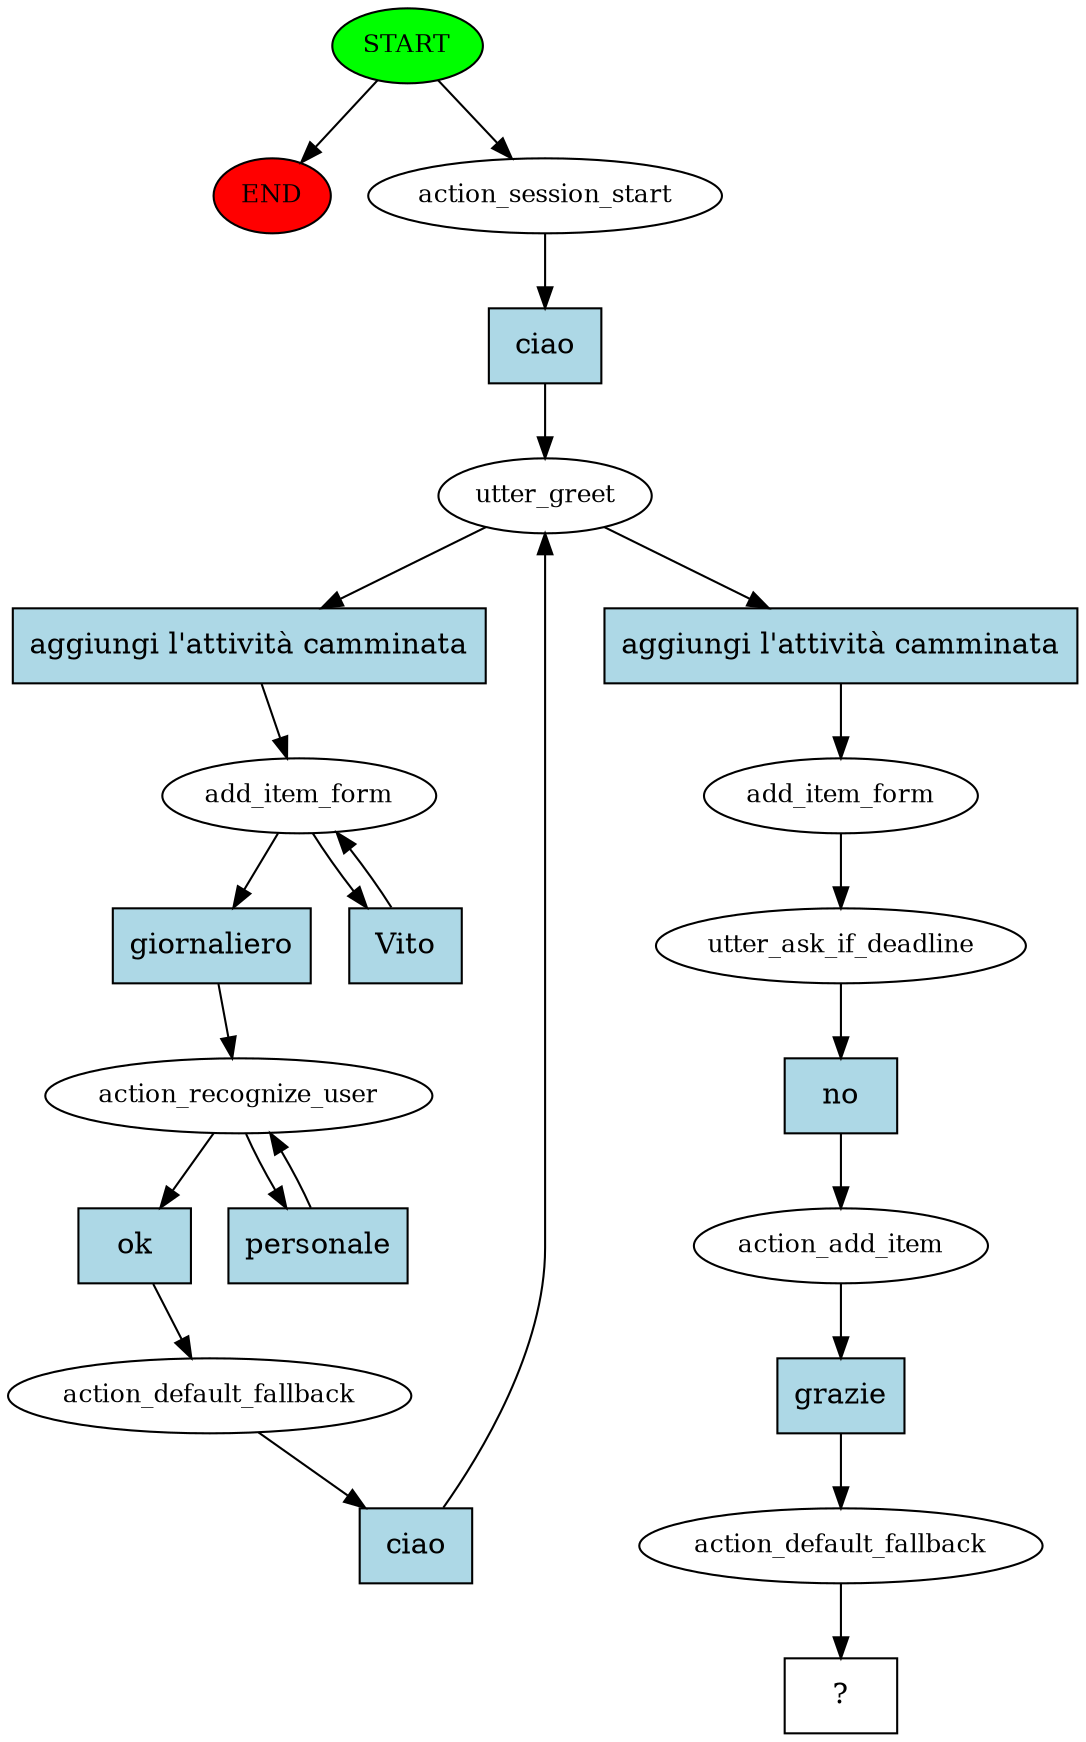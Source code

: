 digraph  {
0 [class="start active", fillcolor=green, fontsize=12, label=START, style=filled];
"-1" [class=end, fillcolor=red, fontsize=12, label=END, style=filled];
1 [class=active, fontsize=12, label=action_session_start];
2 [class=active, fontsize=12, label=utter_greet];
3 [class=active, fontsize=12, label=add_item_form];
5 [class=active, fontsize=12, label=action_recognize_user];
7 [class=active, fontsize=12, label=action_default_fallback];
9 [class=active, fontsize=12, label=add_item_form];
10 [class=active, fontsize=12, label=utter_ask_if_deadline];
11 [class=active, fontsize=12, label=action_add_item];
12 [class=active, fontsize=12, label=action_default_fallback];
13 [class="intent dashed active", label="  ?  ", shape=rect];
14 [class="intent active", fillcolor=lightblue, label=ciao, shape=rect, style=filled];
15 [class="intent active", fillcolor=lightblue, label="aggiungi l'attività camminata", shape=rect, style=filled];
16 [class="intent active", fillcolor=lightblue, label="aggiungi l'attività camminata", shape=rect, style=filled];
17 [class="intent active", fillcolor=lightblue, label=giornaliero, shape=rect, style=filled];
18 [class="intent active", fillcolor=lightblue, label=Vito, shape=rect, style=filled];
19 [class="intent active", fillcolor=lightblue, label=ok, shape=rect, style=filled];
20 [class="intent active", fillcolor=lightblue, label=personale, shape=rect, style=filled];
21 [class="intent active", fillcolor=lightblue, label=ciao, shape=rect, style=filled];
22 [class="intent active", fillcolor=lightblue, label=no, shape=rect, style=filled];
23 [class="intent active", fillcolor=lightblue, label=grazie, shape=rect, style=filled];
0 -> "-1"  [class="", key=NONE, label=""];
0 -> 1  [class=active, key=NONE, label=""];
1 -> 14  [class=active, key=0];
2 -> 15  [class=active, key=0];
2 -> 16  [class=active, key=0];
3 -> 17  [class=active, key=0];
3 -> 18  [class=active, key=0];
5 -> 19  [class=active, key=0];
5 -> 20  [class=active, key=0];
7 -> 21  [class=active, key=0];
9 -> 10  [class=active, key=NONE, label=""];
10 -> 22  [class=active, key=0];
11 -> 23  [class=active, key=0];
12 -> 13  [class=active, key=NONE, label=""];
14 -> 2  [class=active, key=0];
15 -> 3  [class=active, key=0];
16 -> 9  [class=active, key=0];
17 -> 5  [class=active, key=0];
18 -> 3  [class=active, key=0];
19 -> 7  [class=active, key=0];
20 -> 5  [class=active, key=0];
21 -> 2  [class=active, key=0];
22 -> 11  [class=active, key=0];
23 -> 12  [class=active, key=0];
}
